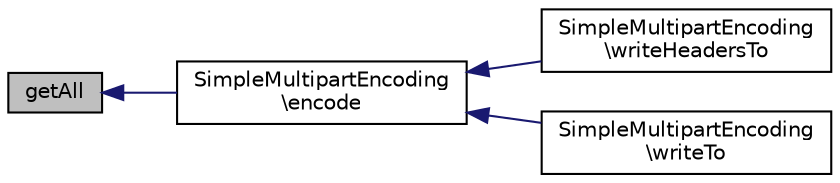 digraph "getAll"
{
  edge [fontname="Helvetica",fontsize="10",labelfontname="Helvetica",labelfontsize="10"];
  node [fontname="Helvetica",fontsize="10",shape=record];
  rankdir="LR";
  Node1 [label="getAll",height=0.2,width=0.4,color="black", fillcolor="grey75", style="filled" fontcolor="black"];
  Node1 -> Node2 [dir="back",color="midnightblue",fontsize="10",style="solid",fontname="Helvetica"];
  Node2 [label="SimpleMultipartEncoding\l\\encode",height=0.2,width=0.4,color="black", fillcolor="white", style="filled",URL="$class_simple_multipart_encoding.html#ac9eb7dbc2495dbe58fd71b71b26ef8a6"];
  Node2 -> Node3 [dir="back",color="midnightblue",fontsize="10",style="solid",fontname="Helvetica"];
  Node3 [label="SimpleMultipartEncoding\l\\writeHeadersTo",height=0.2,width=0.4,color="black", fillcolor="white", style="filled",URL="$class_simple_multipart_encoding.html#a7d7ac77788249d9709285f0e3e1e0545"];
  Node2 -> Node4 [dir="back",color="midnightblue",fontsize="10",style="solid",fontname="Helvetica"];
  Node4 [label="SimpleMultipartEncoding\l\\writeTo",height=0.2,width=0.4,color="black", fillcolor="white", style="filled",URL="$class_simple_multipart_encoding.html#acee0a9946d781f73ce2f33a0b7e478ce"];
}
